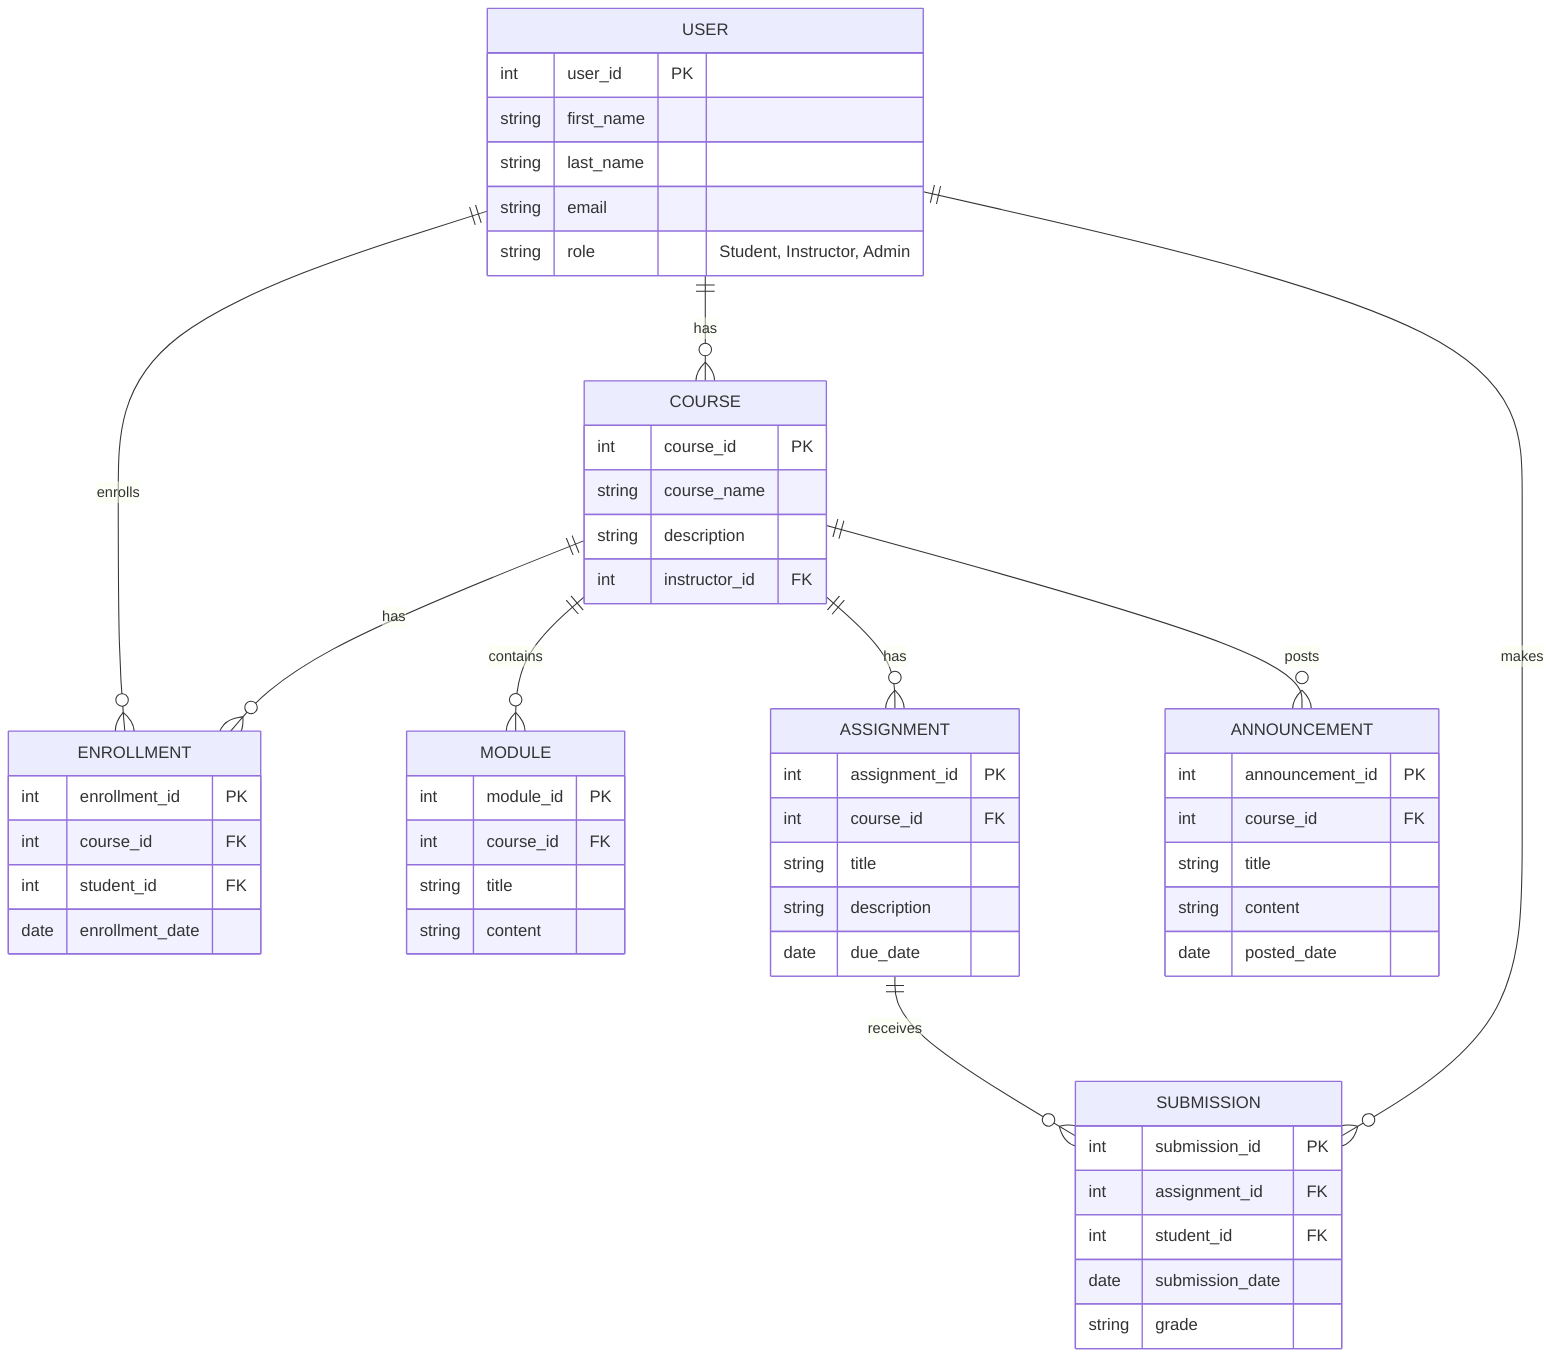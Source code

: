 erDiagram
    USER {
        int user_id PK
        string first_name
        string last_name
        string email
        string role "Student, Instructor, Admin"
    }

    COURSE {
        int course_id PK
        string course_name
        string description
        int instructor_id FK
    }

    ENROLLMENT {
        int enrollment_id PK
        int course_id FK
        int student_id FK
        date enrollment_date
    }

    MODULE {
        int module_id PK
        int course_id FK
        string title
        string content
    }

    ASSIGNMENT {
        int assignment_id PK
        int course_id FK
        string title
        string description
        date due_date
    }

    SUBMISSION {
        int submission_id PK
        int assignment_id FK
        int student_id FK
        date submission_date
        string grade
    }

    ANNOUNCEMENT {
        int announcement_id PK
        int course_id FK
        string title
        string content
        date posted_date
    }

    USER ||--o{ ENROLLMENT : "enrolls"
    COURSE ||--o{ ENROLLMENT : "has"
    COURSE ||--o{ MODULE : "contains"
    COURSE ||--o{ ASSIGNMENT : "has"
    COURSE ||--o{ ANNOUNCEMENT : "posts"
    ASSIGNMENT ||--o{ SUBMISSION : "receives"
    USER ||--o{ SUBMISSION : "makes"
    USER ||--o{ COURSE : "has"